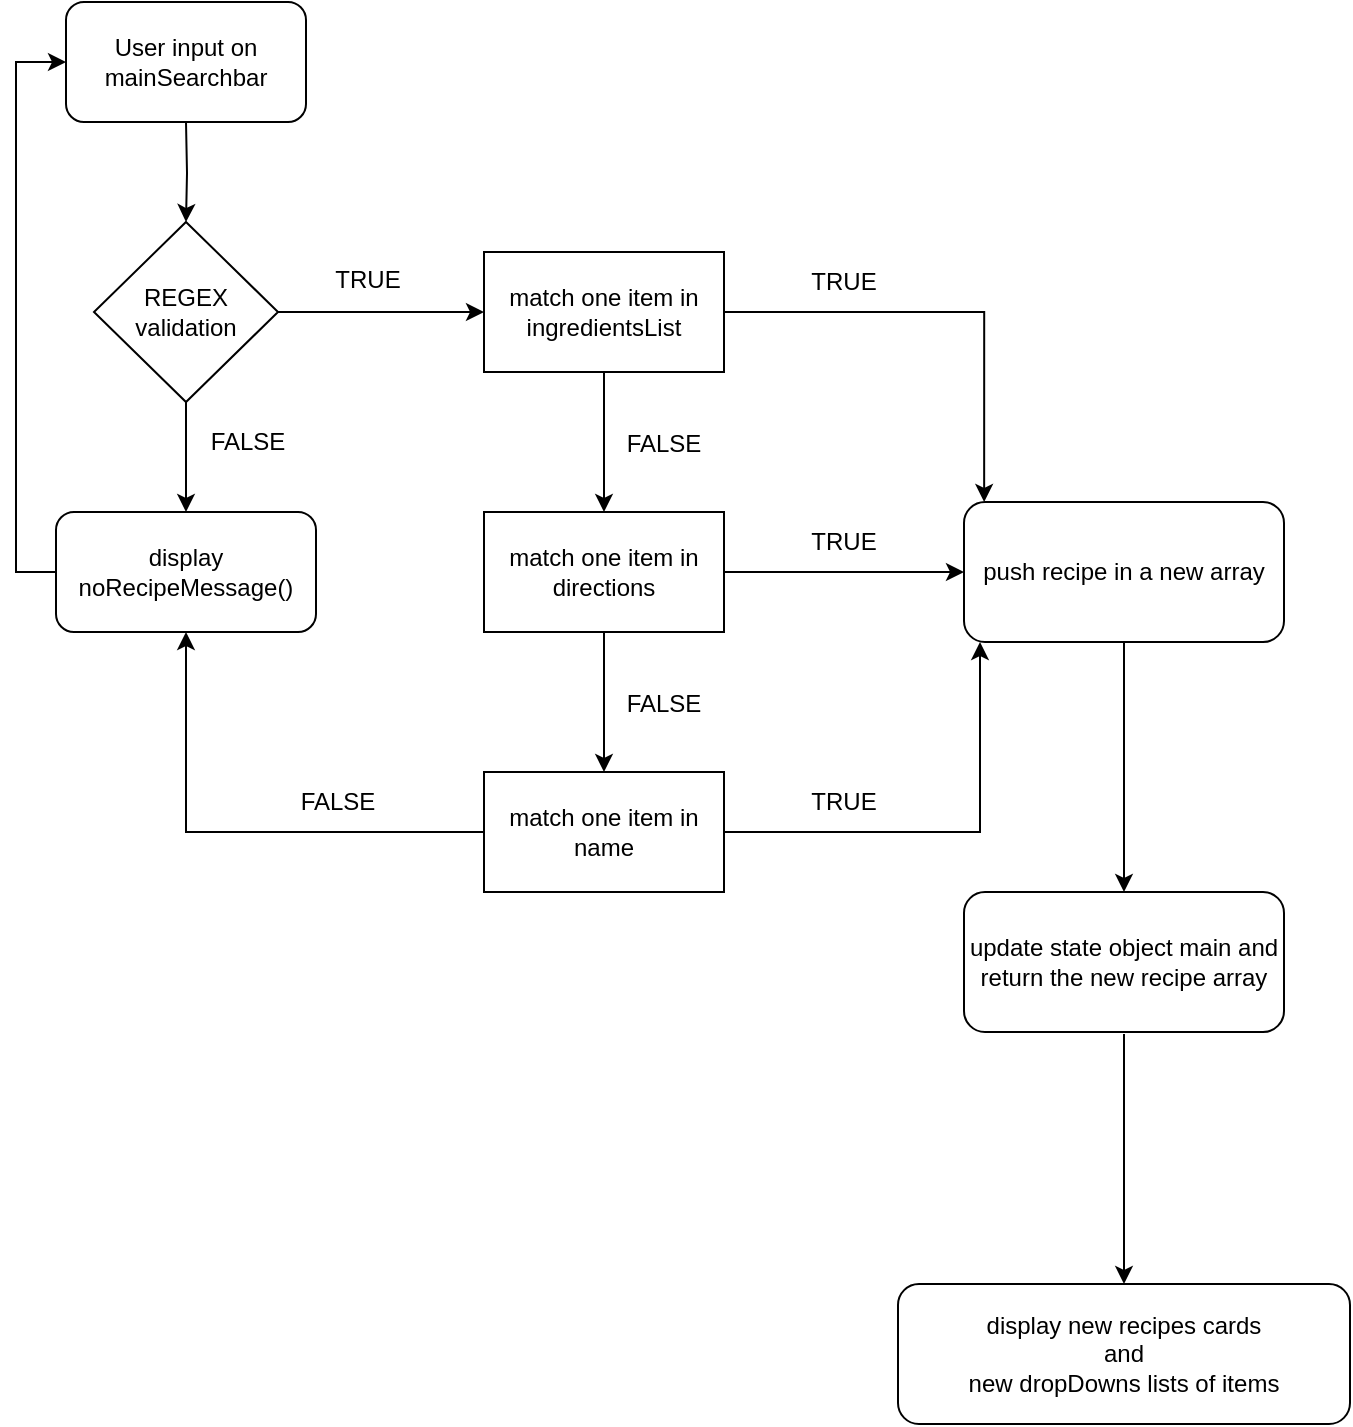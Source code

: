 <mxfile version="20.3.6" type="github">
  <diagram id="ga-sgr3PPKh_4a51wKOV" name="Page-1">
    <mxGraphModel dx="1043" dy="763" grid="1" gridSize="10" guides="1" tooltips="1" connect="1" arrows="1" fold="1" page="1" pageScale="1" pageWidth="827" pageHeight="1169" math="0" shadow="0">
      <root>
        <mxCell id="0" />
        <mxCell id="1" parent="0" />
        <mxCell id="rws3jVxYOCs86u8TmgI2-4" value="" style="edgeStyle=orthogonalEdgeStyle;rounded=0;orthogonalLoop=1;jettySize=auto;html=1;" parent="1" target="rws3jVxYOCs86u8TmgI2-2" edge="1">
          <mxGeometry relative="1" as="geometry">
            <mxPoint x="165" y="289" as="sourcePoint" />
          </mxGeometry>
        </mxCell>
        <mxCell id="rws3jVxYOCs86u8TmgI2-1" value="User input on mainSearchbar" style="rounded=1;whiteSpace=wrap;html=1;" parent="1" vertex="1">
          <mxGeometry x="105" y="229" width="120" height="60" as="geometry" />
        </mxCell>
        <mxCell id="rws3jVxYOCs86u8TmgI2-7" value="" style="edgeStyle=orthogonalEdgeStyle;rounded=0;orthogonalLoop=1;jettySize=auto;html=1;" parent="1" source="rws3jVxYOCs86u8TmgI2-2" target="rws3jVxYOCs86u8TmgI2-5" edge="1">
          <mxGeometry relative="1" as="geometry" />
        </mxCell>
        <mxCell id="rws3jVxYOCs86u8TmgI2-20" style="edgeStyle=orthogonalEdgeStyle;rounded=0;orthogonalLoop=1;jettySize=auto;html=1;entryX=0.5;entryY=0;entryDx=0;entryDy=0;" parent="1" source="rws3jVxYOCs86u8TmgI2-2" edge="1" target="rws3jVxYOCs86u8TmgI2-19">
          <mxGeometry relative="1" as="geometry">
            <mxPoint x="10" y="559" as="targetPoint" />
          </mxGeometry>
        </mxCell>
        <mxCell id="rws3jVxYOCs86u8TmgI2-2" value="&lt;div&gt;REGEX &lt;br&gt;&lt;/div&gt;&lt;div&gt;validation&lt;/div&gt;" style="rhombus;whiteSpace=wrap;html=1;" parent="1" vertex="1">
          <mxGeometry x="119" y="339" width="92" height="90" as="geometry" />
        </mxCell>
        <mxCell id="rws3jVxYOCs86u8TmgI2-12" value="" style="edgeStyle=orthogonalEdgeStyle;rounded=0;orthogonalLoop=1;jettySize=auto;html=1;" parent="1" source="rws3jVxYOCs86u8TmgI2-5" target="rws3jVxYOCs86u8TmgI2-8" edge="1">
          <mxGeometry relative="1" as="geometry" />
        </mxCell>
        <mxCell id="rws3jVxYOCs86u8TmgI2-27" style="edgeStyle=orthogonalEdgeStyle;rounded=0;orthogonalLoop=1;jettySize=auto;html=1;entryX=0.063;entryY=0;entryDx=0;entryDy=0;entryPerimeter=0;" parent="1" source="rws3jVxYOCs86u8TmgI2-5" target="rws3jVxYOCs86u8TmgI2-26" edge="1">
          <mxGeometry relative="1" as="geometry" />
        </mxCell>
        <mxCell id="rws3jVxYOCs86u8TmgI2-5" value="match one item in ingredientsList" style="rounded=0;whiteSpace=wrap;html=1;" parent="1" vertex="1">
          <mxGeometry x="314" y="354" width="120" height="60" as="geometry" />
        </mxCell>
        <mxCell id="rws3jVxYOCs86u8TmgI2-17" value="" style="edgeStyle=orthogonalEdgeStyle;rounded=0;orthogonalLoop=1;jettySize=auto;html=1;" parent="1" source="rws3jVxYOCs86u8TmgI2-8" target="rws3jVxYOCs86u8TmgI2-16" edge="1">
          <mxGeometry relative="1" as="geometry" />
        </mxCell>
        <mxCell id="rws3jVxYOCs86u8TmgI2-28" style="edgeStyle=orthogonalEdgeStyle;rounded=0;orthogonalLoop=1;jettySize=auto;html=1;exitX=1;exitY=0.5;exitDx=0;exitDy=0;" parent="1" source="rws3jVxYOCs86u8TmgI2-8" target="rws3jVxYOCs86u8TmgI2-26" edge="1">
          <mxGeometry relative="1" as="geometry" />
        </mxCell>
        <mxCell id="rws3jVxYOCs86u8TmgI2-8" value="match one item in directions" style="rounded=0;whiteSpace=wrap;html=1;" parent="1" vertex="1">
          <mxGeometry x="314" y="484" width="120" height="60" as="geometry" />
        </mxCell>
        <mxCell id="rws3jVxYOCs86u8TmgI2-14" value="FALSE" style="text;html=1;strokeColor=none;fillColor=none;align=center;verticalAlign=middle;whiteSpace=wrap;rounded=0;" parent="1" vertex="1">
          <mxGeometry x="374" y="435" width="60" height="30" as="geometry" />
        </mxCell>
        <mxCell id="rws3jVxYOCs86u8TmgI2-21" style="edgeStyle=orthogonalEdgeStyle;rounded=0;orthogonalLoop=1;jettySize=auto;html=1;entryX=0.5;entryY=1;entryDx=0;entryDy=0;" parent="1" source="rws3jVxYOCs86u8TmgI2-16" edge="1" target="rws3jVxYOCs86u8TmgI2-19">
          <mxGeometry relative="1" as="geometry">
            <mxPoint x="15" y="649" as="targetPoint" />
          </mxGeometry>
        </mxCell>
        <mxCell id="rws3jVxYOCs86u8TmgI2-29" style="edgeStyle=orthogonalEdgeStyle;rounded=0;orthogonalLoop=1;jettySize=auto;html=1;exitX=1;exitY=0.5;exitDx=0;exitDy=0;entryX=0.05;entryY=1;entryDx=0;entryDy=0;entryPerimeter=0;" parent="1" source="rws3jVxYOCs86u8TmgI2-16" target="rws3jVxYOCs86u8TmgI2-26" edge="1">
          <mxGeometry relative="1" as="geometry" />
        </mxCell>
        <mxCell id="rws3jVxYOCs86u8TmgI2-16" value="match one item in name" style="rounded=0;whiteSpace=wrap;html=1;" parent="1" vertex="1">
          <mxGeometry x="314" y="614" width="120" height="60" as="geometry" />
        </mxCell>
        <mxCell id="rws3jVxYOCs86u8TmgI2-18" value="FALSE" style="text;html=1;strokeColor=none;fillColor=none;align=center;verticalAlign=middle;whiteSpace=wrap;rounded=0;" parent="1" vertex="1">
          <mxGeometry x="374" y="565" width="60" height="30" as="geometry" />
        </mxCell>
        <mxCell id="LoJJO0c_ScXFvc4OFsKD-8" style="edgeStyle=orthogonalEdgeStyle;rounded=0;orthogonalLoop=1;jettySize=auto;html=1;exitX=0;exitY=0.5;exitDx=0;exitDy=0;entryX=0;entryY=0.5;entryDx=0;entryDy=0;" parent="1" source="rws3jVxYOCs86u8TmgI2-19" target="rws3jVxYOCs86u8TmgI2-1" edge="1">
          <mxGeometry relative="1" as="geometry">
            <mxPoint x="-80" y="259" as="targetPoint" />
          </mxGeometry>
        </mxCell>
        <mxCell id="rws3jVxYOCs86u8TmgI2-19" value="display noRecipeMessage()" style="rounded=1;whiteSpace=wrap;html=1;" parent="1" vertex="1">
          <mxGeometry x="100" y="484" width="130" height="60" as="geometry" />
        </mxCell>
        <mxCell id="rws3jVxYOCs86u8TmgI2-22" value="FALSE" style="text;html=1;strokeColor=none;fillColor=none;align=center;verticalAlign=middle;whiteSpace=wrap;rounded=0;" parent="1" vertex="1">
          <mxGeometry x="211" y="614" width="60" height="30" as="geometry" />
        </mxCell>
        <mxCell id="rws3jVxYOCs86u8TmgI2-23" value="FALSE" style="text;html=1;strokeColor=none;fillColor=none;align=center;verticalAlign=middle;whiteSpace=wrap;rounded=0;" parent="1" vertex="1">
          <mxGeometry x="166" y="434" width="60" height="30" as="geometry" />
        </mxCell>
        <mxCell id="rws3jVxYOCs86u8TmgI2-24" value="TRUE" style="text;html=1;strokeColor=none;fillColor=none;align=center;verticalAlign=middle;whiteSpace=wrap;rounded=0;" parent="1" vertex="1">
          <mxGeometry x="464" y="354" width="60" height="30" as="geometry" />
        </mxCell>
        <mxCell id="Qucaptv6ftysEICXDW74-4" style="edgeStyle=orthogonalEdgeStyle;rounded=0;orthogonalLoop=1;jettySize=auto;html=1;exitX=0.5;exitY=1;exitDx=0;exitDy=0;entryX=0.5;entryY=0;entryDx=0;entryDy=0;" edge="1" parent="1" source="rws3jVxYOCs86u8TmgI2-26" target="Qucaptv6ftysEICXDW74-5">
          <mxGeometry relative="1" as="geometry">
            <mxPoint x="634" y="649" as="targetPoint" />
          </mxGeometry>
        </mxCell>
        <mxCell id="rws3jVxYOCs86u8TmgI2-26" value="push recipe in a new array" style="rounded=1;whiteSpace=wrap;html=1;" parent="1" vertex="1">
          <mxGeometry x="554" y="479" width="160" height="70" as="geometry" />
        </mxCell>
        <mxCell id="LoJJO0c_ScXFvc4OFsKD-1" value="TRUE" style="text;html=1;strokeColor=none;fillColor=none;align=center;verticalAlign=middle;whiteSpace=wrap;rounded=0;" parent="1" vertex="1">
          <mxGeometry x="226" y="353" width="60" height="30" as="geometry" />
        </mxCell>
        <mxCell id="LoJJO0c_ScXFvc4OFsKD-2" value="TRUE" style="text;html=1;strokeColor=none;fillColor=none;align=center;verticalAlign=middle;whiteSpace=wrap;rounded=0;" parent="1" vertex="1">
          <mxGeometry x="464" y="484" width="60" height="30" as="geometry" />
        </mxCell>
        <mxCell id="LoJJO0c_ScXFvc4OFsKD-3" value="TRUE" style="text;html=1;strokeColor=none;fillColor=none;align=center;verticalAlign=middle;whiteSpace=wrap;rounded=0;" parent="1" vertex="1">
          <mxGeometry x="464" y="614" width="60" height="30" as="geometry" />
        </mxCell>
        <mxCell id="Qucaptv6ftysEICXDW74-5" value="&lt;div&gt;update state object main and &lt;br&gt;&lt;/div&gt;&lt;div&gt;return the new recipe array &lt;br&gt;&lt;/div&gt;" style="rounded=1;whiteSpace=wrap;html=1;" vertex="1" parent="1">
          <mxGeometry x="554" y="674" width="160" height="70" as="geometry" />
        </mxCell>
        <mxCell id="Qucaptv6ftysEICXDW74-6" value="&lt;div&gt;display new recipes cards&lt;/div&gt;&lt;div&gt;and&lt;/div&gt;&lt;div&gt;new dropDowns lists of items&lt;br&gt;&lt;/div&gt;" style="rounded=1;whiteSpace=wrap;html=1;" vertex="1" parent="1">
          <mxGeometry x="521" y="870" width="226" height="70" as="geometry" />
        </mxCell>
        <mxCell id="Qucaptv6ftysEICXDW74-10" style="edgeStyle=orthogonalEdgeStyle;rounded=0;orthogonalLoop=1;jettySize=auto;html=1;exitX=0.5;exitY=1;exitDx=0;exitDy=0;entryX=0.5;entryY=0;entryDx=0;entryDy=0;" edge="1" parent="1">
          <mxGeometry relative="1" as="geometry">
            <mxPoint x="634" y="745" as="sourcePoint" />
            <mxPoint x="634" y="870" as="targetPoint" />
          </mxGeometry>
        </mxCell>
      </root>
    </mxGraphModel>
  </diagram>
</mxfile>
